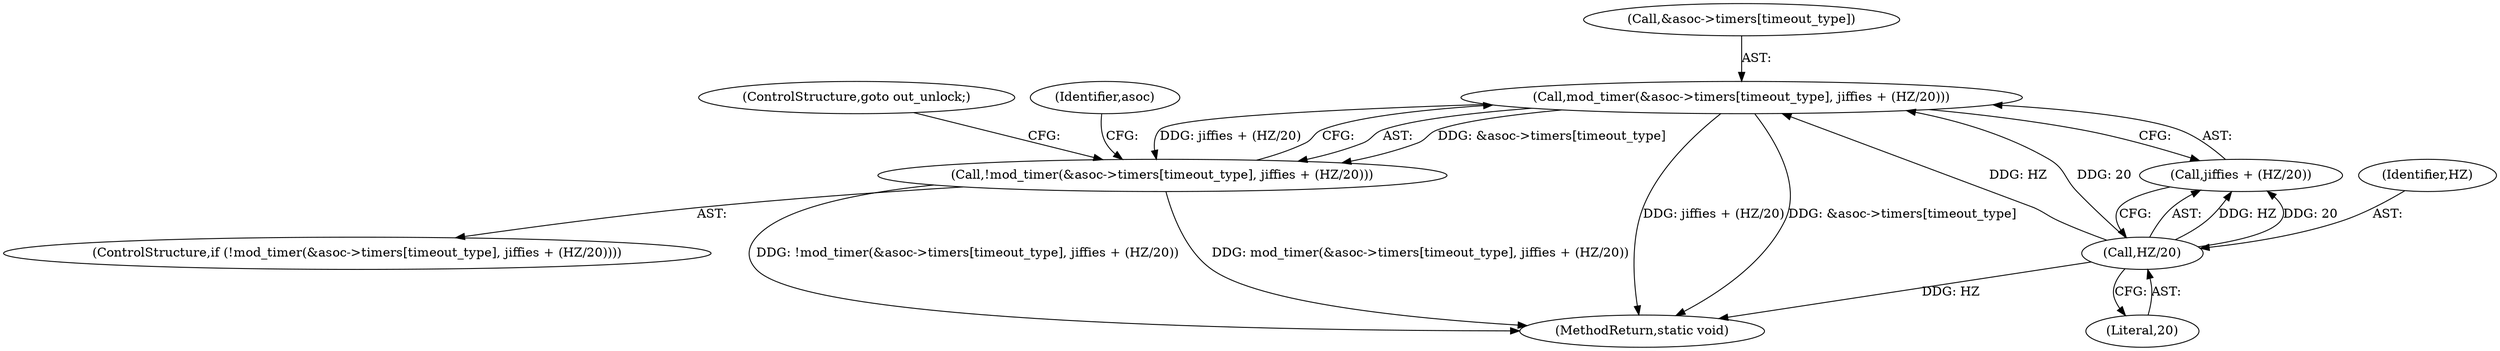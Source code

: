 digraph "0_linux_635682a14427d241bab7bbdeebb48a7d7b91638e_2@array" {
"1000136" [label="(Call,mod_timer(&asoc->timers[timeout_type], jiffies + (HZ/20)))"];
"1000145" [label="(Call,HZ/20)"];
"1000135" [label="(Call,!mod_timer(&asoc->timers[timeout_type], jiffies + (HZ/20)))"];
"1000146" [label="(Identifier,HZ)"];
"1000134" [label="(ControlStructure,if (!mod_timer(&asoc->timers[timeout_type], jiffies + (HZ/20))))"];
"1000145" [label="(Call,HZ/20)"];
"1000189" [label="(MethodReturn,static void)"];
"1000150" [label="(ControlStructure,goto out_unlock;)"];
"1000137" [label="(Call,&asoc->timers[timeout_type])"];
"1000136" [label="(Call,mod_timer(&asoc->timers[timeout_type], jiffies + (HZ/20)))"];
"1000149" [label="(Identifier,asoc)"];
"1000135" [label="(Call,!mod_timer(&asoc->timers[timeout_type], jiffies + (HZ/20)))"];
"1000147" [label="(Literal,20)"];
"1000143" [label="(Call,jiffies + (HZ/20))"];
"1000136" -> "1000135"  [label="AST: "];
"1000136" -> "1000143"  [label="CFG: "];
"1000137" -> "1000136"  [label="AST: "];
"1000143" -> "1000136"  [label="AST: "];
"1000135" -> "1000136"  [label="CFG: "];
"1000136" -> "1000189"  [label="DDG: jiffies + (HZ/20)"];
"1000136" -> "1000189"  [label="DDG: &asoc->timers[timeout_type]"];
"1000136" -> "1000135"  [label="DDG: &asoc->timers[timeout_type]"];
"1000136" -> "1000135"  [label="DDG: jiffies + (HZ/20)"];
"1000145" -> "1000136"  [label="DDG: HZ"];
"1000145" -> "1000136"  [label="DDG: 20"];
"1000145" -> "1000143"  [label="AST: "];
"1000145" -> "1000147"  [label="CFG: "];
"1000146" -> "1000145"  [label="AST: "];
"1000147" -> "1000145"  [label="AST: "];
"1000143" -> "1000145"  [label="CFG: "];
"1000145" -> "1000189"  [label="DDG: HZ"];
"1000145" -> "1000143"  [label="DDG: HZ"];
"1000145" -> "1000143"  [label="DDG: 20"];
"1000135" -> "1000134"  [label="AST: "];
"1000149" -> "1000135"  [label="CFG: "];
"1000150" -> "1000135"  [label="CFG: "];
"1000135" -> "1000189"  [label="DDG: !mod_timer(&asoc->timers[timeout_type], jiffies + (HZ/20))"];
"1000135" -> "1000189"  [label="DDG: mod_timer(&asoc->timers[timeout_type], jiffies + (HZ/20))"];
}
